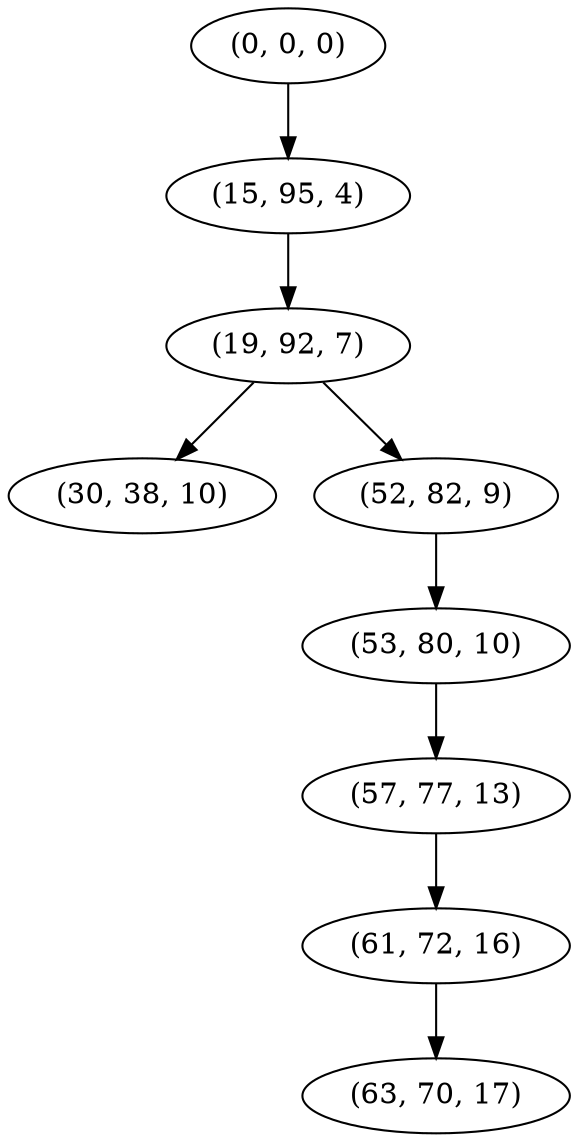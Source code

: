 digraph tree {
    "(0, 0, 0)";
    "(15, 95, 4)";
    "(19, 92, 7)";
    "(30, 38, 10)";
    "(52, 82, 9)";
    "(53, 80, 10)";
    "(57, 77, 13)";
    "(61, 72, 16)";
    "(63, 70, 17)";
    "(0, 0, 0)" -> "(15, 95, 4)";
    "(15, 95, 4)" -> "(19, 92, 7)";
    "(19, 92, 7)" -> "(30, 38, 10)";
    "(19, 92, 7)" -> "(52, 82, 9)";
    "(52, 82, 9)" -> "(53, 80, 10)";
    "(53, 80, 10)" -> "(57, 77, 13)";
    "(57, 77, 13)" -> "(61, 72, 16)";
    "(61, 72, 16)" -> "(63, 70, 17)";
}
